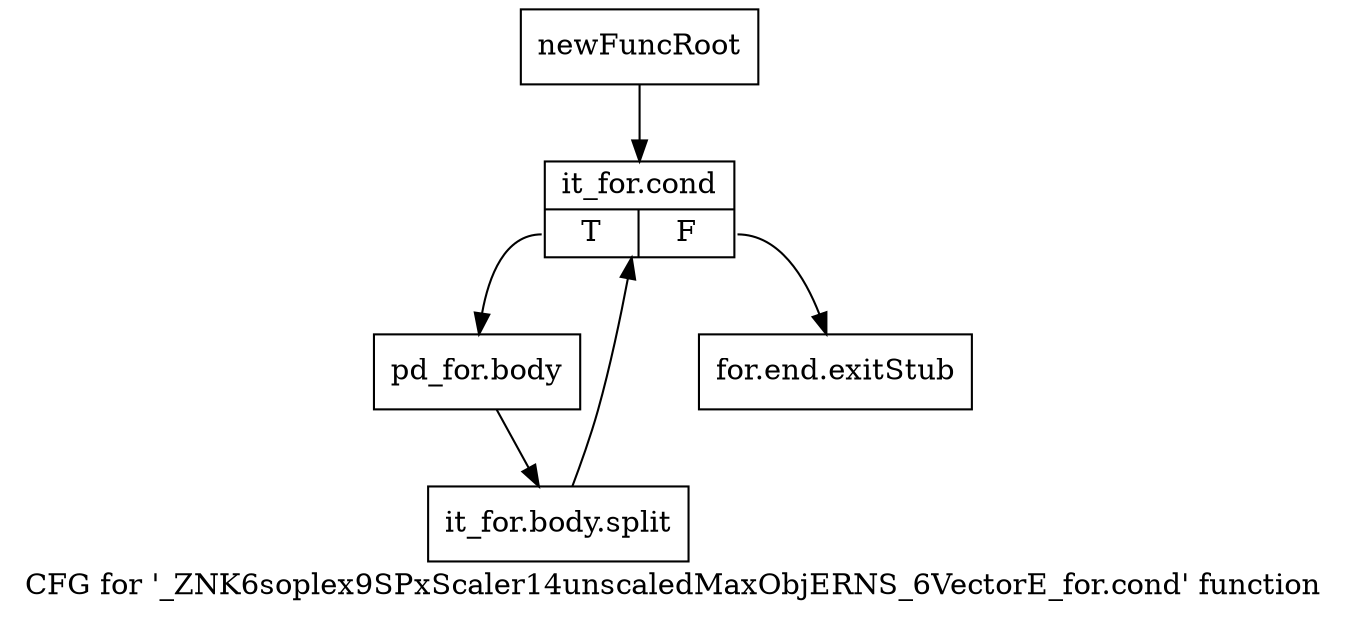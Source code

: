 digraph "CFG for '_ZNK6soplex9SPxScaler14unscaledMaxObjERNS_6VectorE_for.cond' function" {
	label="CFG for '_ZNK6soplex9SPxScaler14unscaledMaxObjERNS_6VectorE_for.cond' function";

	Node0x2e9da90 [shape=record,label="{newFuncRoot}"];
	Node0x2e9da90 -> Node0x2e9ded0;
	Node0x2e9de80 [shape=record,label="{for.end.exitStub}"];
	Node0x2e9ded0 [shape=record,label="{it_for.cond|{<s0>T|<s1>F}}"];
	Node0x2e9ded0:s0 -> Node0x2e9df20;
	Node0x2e9ded0:s1 -> Node0x2e9de80;
	Node0x2e9df20 [shape=record,label="{pd_for.body}"];
	Node0x2e9df20 -> Node0x3253350;
	Node0x3253350 [shape=record,label="{it_for.body.split}"];
	Node0x3253350 -> Node0x2e9ded0;
}
